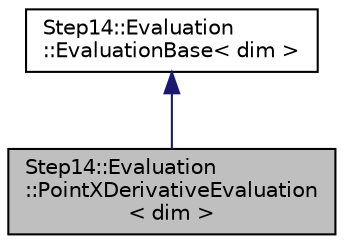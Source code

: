 digraph "Step14::Evaluation::PointXDerivativeEvaluation&lt; dim &gt;"
{
 // LATEX_PDF_SIZE
  edge [fontname="Helvetica",fontsize="10",labelfontname="Helvetica",labelfontsize="10"];
  node [fontname="Helvetica",fontsize="10",shape=record];
  Node1 [label="Step14::Evaluation\l::PointXDerivativeEvaluation\l\< dim \>",height=0.2,width=0.4,color="black", fillcolor="grey75", style="filled", fontcolor="black",tooltip=" "];
  Node2 -> Node1 [dir="back",color="midnightblue",fontsize="10",style="solid",fontname="Helvetica"];
  Node2 [label="Step14::Evaluation\l::EvaluationBase\< dim \>",height=0.2,width=0.4,color="black", fillcolor="white", style="filled",URL="$classStep14_1_1Evaluation_1_1EvaluationBase.html",tooltip=" "];
}
